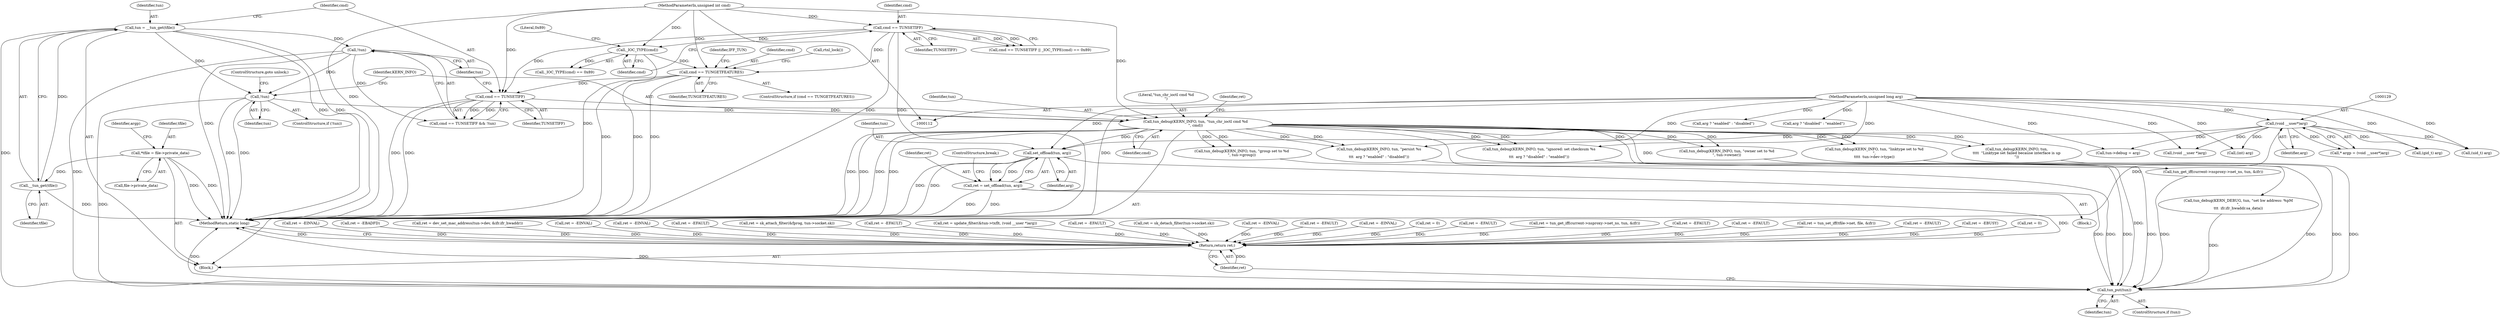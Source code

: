 digraph "0_linux_a117dacde0288f3ec60b6e5bcedae8fa37ee0dfc@pointer" {
"1000388" [label="(Call,set_offload(tun, arg))"];
"1000234" [label="(Call,tun_debug(KERN_INFO, tun, \"tun_chr_ioctl cmd %d\n\", cmd))"];
"1000231" [label="(Call,!tun)"];
"1000182" [label="(Call,tun = __tun_get(tfile))"];
"1000184" [label="(Call,__tun_get(tfile))"];
"1000119" [label="(Call,*tfile = file->private_data)"];
"1000191" [label="(Call,!tun)"];
"1000188" [label="(Call,cmd == TUNSETIFF)"];
"1000163" [label="(Call,cmd == TUNGETFEATURES)"];
"1000138" [label="(Call,cmd == TUNSETIFF)"];
"1000114" [label="(MethodParameterIn,unsigned int cmd)"];
"1000142" [label="(Call,_IOC_TYPE(cmd))"];
"1000128" [label="(Call,(void __user*)arg)"];
"1000115" [label="(MethodParameterIn,unsigned long arg)"];
"1000386" [label="(Call,ret = set_offload(tun, arg))"];
"1000642" [label="(Return,return ret;)"];
"1000640" [label="(Call,tun_put(tun))"];
"1000182" [label="(Call,tun = __tun_get(tfile))"];
"1000128" [label="(Call,(void __user*)arg)"];
"1000462" [label="(Call,ret = dev_set_mac_address(tun->dev, &ifr.ifr_hwaddr))"];
"1000362" [label="(Call,(int) arg)"];
"1000232" [label="(Identifier,tun)"];
"1000137" [label="(Call,cmd == TUNSETIFF || _IOC_TYPE(cmd) == 0x89)"];
"1000386" [label="(Call,ret = set_offload(tun, arg))"];
"1000117" [label="(Block,)"];
"1000141" [label="(Call,_IOC_TYPE(cmd) == 0x89)"];
"1000390" [label="(Identifier,arg)"];
"1000346" [label="(Call,tun_debug(KERN_INFO, tun,\n\t\t\t\t  \"Linktype set failed because interface is up\n\"))"];
"1000608" [label="(Call,ret = -EINVAL)"];
"1000240" [label="(Identifier,ret)"];
"1000162" [label="(ControlStructure,if (cmd == TUNGETFEATURES))"];
"1000233" [label="(ControlStructure,goto unlock;)"];
"1000115" [label="(MethodParameterIn,unsigned long arg)"];
"1000571" [label="(Call,ret = -EINVAL)"];
"1000114" [label="(MethodParameterIn,unsigned int cmd)"];
"1000170" [label="(Identifier,IFF_TUN)"];
"1000447" [label="(Call,ret = -EFAULT)"];
"1000234" [label="(Call,tun_debug(KERN_INFO, tun, \"tun_chr_ioctl cmd %d\n\", cmd))"];
"1000328" [label="(Call,tun_debug(KERN_INFO, tun, \"group set to %d\n\", tun->group))"];
"1000379" [label="(Call,tun->debug = arg)"];
"1000236" [label="(Identifier,tun)"];
"1000144" [label="(Literal,0x89)"];
"1000325" [label="(Call,(gid_t) arg)"];
"1000126" [label="(Call,* argp = (void __user*)arg)"];
"1000143" [label="(Identifier,cmd)"];
"1000248" [label="(Call,tun_get_iff(current->nsproxy->net_ns, tun, &ifr))"];
"1000189" [label="(Identifier,cmd)"];
"1000453" [label="(Call,tun_debug(KERN_DEBUG, tun, \"set hw address: %pM\n\",\n\t\t\t  ifr.ifr_hwaddr.sa_data))"];
"1000120" [label="(Identifier,tfile)"];
"1000596" [label="(Call,ret = sk_attach_filter(&fprog, tun->socket.sk))"];
"1000142" [label="(Call,_IOC_TYPE(cmd))"];
"1000164" [label="(Identifier,cmd)"];
"1000119" [label="(Call,*tfile = file->private_data)"];
"1000546" [label="(Call,ret = -EFAULT)"];
"1000406" [label="(Call,ret = update_filter(&tun->txflt, (void __user *)arg))"];
"1000309" [label="(Call,(uid_t) arg)"];
"1000631" [label="(Call,ret = -EINVAL)"];
"1000244" [label="(Block,)"];
"1000272" [label="(Call,tun_debug(KERN_INFO, tun, \"ignored: set checksum %s\n\",\n\t\t\t  arg ? \"disabled\" : \"enabled\"))"];
"1000365" [label="(Call,tun_debug(KERN_INFO, tun, \"linktype set to %d\n\",\n\t\t\t\t  tun->dev->type))"];
"1000226" [label="(Call,ret = -EBADFD)"];
"1000642" [label="(Return,return ret;)"];
"1000192" [label="(Identifier,tun)"];
"1000231" [label="(Call,!tun)"];
"1000644" [label="(MethodReturn,static long)"];
"1000387" [label="(Identifier,ret)"];
"1000490" [label="(Call,ret = -EFAULT)"];
"1000130" [label="(Identifier,arg)"];
"1000190" [label="(Identifier,TUNSETIFF)"];
"1000230" [label="(ControlStructure,if (!tun))"];
"1000299" [label="(Call,arg ? \"enabled\" : \"disabled\")"];
"1000183" [label="(Identifier,tun)"];
"1000621" [label="(Call,ret = sk_detach_filter(tun->socket.sk))"];
"1000393" [label="(Call,ret = -EINVAL)"];
"1000127" [label="(Identifier,argp)"];
"1000532" [label="(Call,ret = -EFAULT)"];
"1000276" [label="(Call,arg ? \"disabled\" : \"enabled\")"];
"1000389" [label="(Identifier,tun)"];
"1000121" [label="(Call,file->private_data)"];
"1000641" [label="(Identifier,tun)"];
"1000139" [label="(Identifier,cmd)"];
"1000388" [label="(Call,set_offload(tun, arg))"];
"1000188" [label="(Call,cmd == TUNSETIFF)"];
"1000413" [label="(Call,(void __user *)arg)"];
"1000559" [label="(Call,ret = -EINVAL)"];
"1000374" [label="(Call,ret = 0)"];
"1000221" [label="(Call,ret = -EFAULT)"];
"1000246" [label="(Call,ret = tun_get_iff(current->nsproxy->net_ns, tun, &ifr))"];
"1000191" [label="(Call,!tun)"];
"1000643" [label="(Identifier,ret)"];
"1000584" [label="(Call,ret = -EFAULT)"];
"1000295" [label="(Call,tun_debug(KERN_INFO, tun, \"persist %s\n\",\n\t\t\t  arg ? \"enabled\" : \"disabled\"))"];
"1000140" [label="(Identifier,TUNSETIFF)"];
"1000165" [label="(Identifier,TUNGETFEATURES)"];
"1000504" [label="(Call,ret = -EFAULT)"];
"1000184" [label="(Call,__tun_get(tfile))"];
"1000138" [label="(Call,cmd == TUNSETIFF)"];
"1000203" [label="(Call,ret = tun_set_iff(tfile->net, file, &ifr))"];
"1000312" [label="(Call,tun_debug(KERN_INFO, tun, \"owner set to %d\n\", tun->owner))"];
"1000391" [label="(ControlStructure,break;)"];
"1000237" [label="(Literal,\"tun_chr_ioctl cmd %d\n\")"];
"1000266" [label="(Call,ret = -EFAULT)"];
"1000638" [label="(ControlStructure,if (tun))"];
"1000187" [label="(Call,cmd == TUNSETIFF && !tun)"];
"1000163" [label="(Call,cmd == TUNGETFEATURES)"];
"1000235" [label="(Identifier,KERN_INFO)"];
"1000350" [label="(Call,ret = -EBUSY)"];
"1000238" [label="(Identifier,cmd)"];
"1000640" [label="(Call,tun_put(tun))"];
"1000185" [label="(Identifier,tfile)"];
"1000239" [label="(Call,ret = 0)"];
"1000181" [label="(Call,rtnl_lock())"];
"1000388" -> "1000386"  [label="AST: "];
"1000388" -> "1000390"  [label="CFG: "];
"1000389" -> "1000388"  [label="AST: "];
"1000390" -> "1000388"  [label="AST: "];
"1000386" -> "1000388"  [label="CFG: "];
"1000388" -> "1000644"  [label="DDG: "];
"1000388" -> "1000644"  [label="DDG: "];
"1000388" -> "1000386"  [label="DDG: "];
"1000388" -> "1000386"  [label="DDG: "];
"1000234" -> "1000388"  [label="DDG: "];
"1000128" -> "1000388"  [label="DDG: "];
"1000115" -> "1000388"  [label="DDG: "];
"1000388" -> "1000640"  [label="DDG: "];
"1000234" -> "1000117"  [label="AST: "];
"1000234" -> "1000238"  [label="CFG: "];
"1000235" -> "1000234"  [label="AST: "];
"1000236" -> "1000234"  [label="AST: "];
"1000237" -> "1000234"  [label="AST: "];
"1000238" -> "1000234"  [label="AST: "];
"1000240" -> "1000234"  [label="CFG: "];
"1000234" -> "1000644"  [label="DDG: "];
"1000234" -> "1000644"  [label="DDG: "];
"1000234" -> "1000644"  [label="DDG: "];
"1000234" -> "1000644"  [label="DDG: "];
"1000231" -> "1000234"  [label="DDG: "];
"1000188" -> "1000234"  [label="DDG: "];
"1000114" -> "1000234"  [label="DDG: "];
"1000234" -> "1000248"  [label="DDG: "];
"1000234" -> "1000272"  [label="DDG: "];
"1000234" -> "1000272"  [label="DDG: "];
"1000234" -> "1000295"  [label="DDG: "];
"1000234" -> "1000295"  [label="DDG: "];
"1000234" -> "1000312"  [label="DDG: "];
"1000234" -> "1000312"  [label="DDG: "];
"1000234" -> "1000328"  [label="DDG: "];
"1000234" -> "1000328"  [label="DDG: "];
"1000234" -> "1000346"  [label="DDG: "];
"1000234" -> "1000346"  [label="DDG: "];
"1000234" -> "1000365"  [label="DDG: "];
"1000234" -> "1000365"  [label="DDG: "];
"1000234" -> "1000453"  [label="DDG: "];
"1000234" -> "1000640"  [label="DDG: "];
"1000231" -> "1000230"  [label="AST: "];
"1000231" -> "1000232"  [label="CFG: "];
"1000232" -> "1000231"  [label="AST: "];
"1000233" -> "1000231"  [label="CFG: "];
"1000235" -> "1000231"  [label="CFG: "];
"1000231" -> "1000644"  [label="DDG: "];
"1000231" -> "1000644"  [label="DDG: "];
"1000182" -> "1000231"  [label="DDG: "];
"1000191" -> "1000231"  [label="DDG: "];
"1000231" -> "1000640"  [label="DDG: "];
"1000182" -> "1000117"  [label="AST: "];
"1000182" -> "1000184"  [label="CFG: "];
"1000183" -> "1000182"  [label="AST: "];
"1000184" -> "1000182"  [label="AST: "];
"1000189" -> "1000182"  [label="CFG: "];
"1000182" -> "1000644"  [label="DDG: "];
"1000182" -> "1000644"  [label="DDG: "];
"1000184" -> "1000182"  [label="DDG: "];
"1000182" -> "1000191"  [label="DDG: "];
"1000182" -> "1000640"  [label="DDG: "];
"1000184" -> "1000185"  [label="CFG: "];
"1000185" -> "1000184"  [label="AST: "];
"1000184" -> "1000644"  [label="DDG: "];
"1000119" -> "1000184"  [label="DDG: "];
"1000119" -> "1000117"  [label="AST: "];
"1000119" -> "1000121"  [label="CFG: "];
"1000120" -> "1000119"  [label="AST: "];
"1000121" -> "1000119"  [label="AST: "];
"1000127" -> "1000119"  [label="CFG: "];
"1000119" -> "1000644"  [label="DDG: "];
"1000119" -> "1000644"  [label="DDG: "];
"1000191" -> "1000187"  [label="AST: "];
"1000191" -> "1000192"  [label="CFG: "];
"1000192" -> "1000191"  [label="AST: "];
"1000187" -> "1000191"  [label="CFG: "];
"1000191" -> "1000644"  [label="DDG: "];
"1000191" -> "1000187"  [label="DDG: "];
"1000191" -> "1000640"  [label="DDG: "];
"1000188" -> "1000187"  [label="AST: "];
"1000188" -> "1000190"  [label="CFG: "];
"1000189" -> "1000188"  [label="AST: "];
"1000190" -> "1000188"  [label="AST: "];
"1000192" -> "1000188"  [label="CFG: "];
"1000187" -> "1000188"  [label="CFG: "];
"1000188" -> "1000644"  [label="DDG: "];
"1000188" -> "1000644"  [label="DDG: "];
"1000188" -> "1000187"  [label="DDG: "];
"1000188" -> "1000187"  [label="DDG: "];
"1000163" -> "1000188"  [label="DDG: "];
"1000114" -> "1000188"  [label="DDG: "];
"1000138" -> "1000188"  [label="DDG: "];
"1000163" -> "1000162"  [label="AST: "];
"1000163" -> "1000165"  [label="CFG: "];
"1000164" -> "1000163"  [label="AST: "];
"1000165" -> "1000163"  [label="AST: "];
"1000170" -> "1000163"  [label="CFG: "];
"1000181" -> "1000163"  [label="CFG: "];
"1000163" -> "1000644"  [label="DDG: "];
"1000163" -> "1000644"  [label="DDG: "];
"1000163" -> "1000644"  [label="DDG: "];
"1000138" -> "1000163"  [label="DDG: "];
"1000142" -> "1000163"  [label="DDG: "];
"1000114" -> "1000163"  [label="DDG: "];
"1000138" -> "1000137"  [label="AST: "];
"1000138" -> "1000140"  [label="CFG: "];
"1000139" -> "1000138"  [label="AST: "];
"1000140" -> "1000138"  [label="AST: "];
"1000143" -> "1000138"  [label="CFG: "];
"1000137" -> "1000138"  [label="CFG: "];
"1000138" -> "1000644"  [label="DDG: "];
"1000138" -> "1000644"  [label="DDG: "];
"1000138" -> "1000137"  [label="DDG: "];
"1000138" -> "1000137"  [label="DDG: "];
"1000114" -> "1000138"  [label="DDG: "];
"1000138" -> "1000142"  [label="DDG: "];
"1000114" -> "1000112"  [label="AST: "];
"1000114" -> "1000644"  [label="DDG: "];
"1000114" -> "1000142"  [label="DDG: "];
"1000142" -> "1000141"  [label="AST: "];
"1000142" -> "1000143"  [label="CFG: "];
"1000143" -> "1000142"  [label="AST: "];
"1000144" -> "1000142"  [label="CFG: "];
"1000142" -> "1000644"  [label="DDG: "];
"1000142" -> "1000141"  [label="DDG: "];
"1000128" -> "1000126"  [label="AST: "];
"1000128" -> "1000130"  [label="CFG: "];
"1000129" -> "1000128"  [label="AST: "];
"1000130" -> "1000128"  [label="AST: "];
"1000126" -> "1000128"  [label="CFG: "];
"1000128" -> "1000644"  [label="DDG: "];
"1000128" -> "1000126"  [label="DDG: "];
"1000115" -> "1000128"  [label="DDG: "];
"1000128" -> "1000309"  [label="DDG: "];
"1000128" -> "1000325"  [label="DDG: "];
"1000128" -> "1000362"  [label="DDG: "];
"1000128" -> "1000379"  [label="DDG: "];
"1000128" -> "1000413"  [label="DDG: "];
"1000115" -> "1000112"  [label="AST: "];
"1000115" -> "1000644"  [label="DDG: "];
"1000115" -> "1000272"  [label="DDG: "];
"1000115" -> "1000276"  [label="DDG: "];
"1000115" -> "1000295"  [label="DDG: "];
"1000115" -> "1000299"  [label="DDG: "];
"1000115" -> "1000309"  [label="DDG: "];
"1000115" -> "1000325"  [label="DDG: "];
"1000115" -> "1000362"  [label="DDG: "];
"1000115" -> "1000379"  [label="DDG: "];
"1000115" -> "1000413"  [label="DDG: "];
"1000386" -> "1000244"  [label="AST: "];
"1000387" -> "1000386"  [label="AST: "];
"1000391" -> "1000386"  [label="CFG: "];
"1000386" -> "1000644"  [label="DDG: "];
"1000386" -> "1000644"  [label="DDG: "];
"1000386" -> "1000642"  [label="DDG: "];
"1000642" -> "1000117"  [label="AST: "];
"1000642" -> "1000643"  [label="CFG: "];
"1000643" -> "1000642"  [label="AST: "];
"1000644" -> "1000642"  [label="CFG: "];
"1000642" -> "1000644"  [label="DDG: "];
"1000643" -> "1000642"  [label="DDG: "];
"1000532" -> "1000642"  [label="DDG: "];
"1000350" -> "1000642"  [label="DDG: "];
"1000631" -> "1000642"  [label="DDG: "];
"1000596" -> "1000642"  [label="DDG: "];
"1000239" -> "1000642"  [label="DDG: "];
"1000266" -> "1000642"  [label="DDG: "];
"1000571" -> "1000642"  [label="DDG: "];
"1000504" -> "1000642"  [label="DDG: "];
"1000546" -> "1000642"  [label="DDG: "];
"1000447" -> "1000642"  [label="DDG: "];
"1000608" -> "1000642"  [label="DDG: "];
"1000203" -> "1000642"  [label="DDG: "];
"1000559" -> "1000642"  [label="DDG: "];
"1000621" -> "1000642"  [label="DDG: "];
"1000393" -> "1000642"  [label="DDG: "];
"1000374" -> "1000642"  [label="DDG: "];
"1000226" -> "1000642"  [label="DDG: "];
"1000406" -> "1000642"  [label="DDG: "];
"1000462" -> "1000642"  [label="DDG: "];
"1000221" -> "1000642"  [label="DDG: "];
"1000490" -> "1000642"  [label="DDG: "];
"1000584" -> "1000642"  [label="DDG: "];
"1000246" -> "1000642"  [label="DDG: "];
"1000640" -> "1000638"  [label="AST: "];
"1000640" -> "1000641"  [label="CFG: "];
"1000641" -> "1000640"  [label="AST: "];
"1000643" -> "1000640"  [label="CFG: "];
"1000640" -> "1000644"  [label="DDG: "];
"1000640" -> "1000644"  [label="DDG: "];
"1000453" -> "1000640"  [label="DDG: "];
"1000248" -> "1000640"  [label="DDG: "];
"1000346" -> "1000640"  [label="DDG: "];
"1000272" -> "1000640"  [label="DDG: "];
"1000295" -> "1000640"  [label="DDG: "];
"1000312" -> "1000640"  [label="DDG: "];
"1000328" -> "1000640"  [label="DDG: "];
"1000365" -> "1000640"  [label="DDG: "];
}

